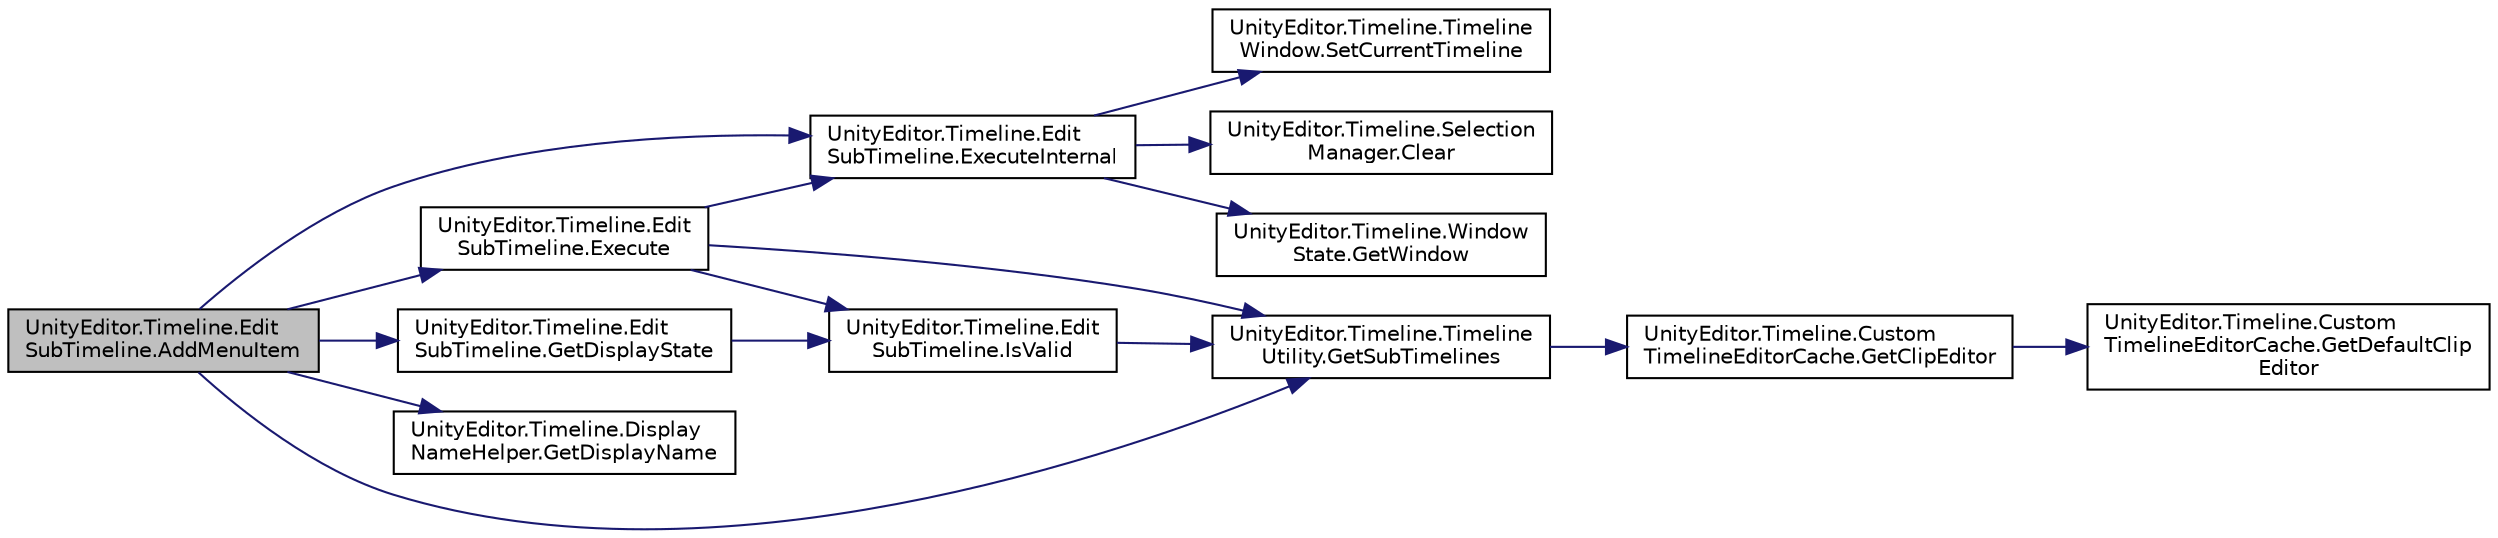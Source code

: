 digraph "UnityEditor.Timeline.EditSubTimeline.AddMenuItem"
{
 // LATEX_PDF_SIZE
  edge [fontname="Helvetica",fontsize="10",labelfontname="Helvetica",labelfontsize="10"];
  node [fontname="Helvetica",fontsize="10",shape=record];
  rankdir="LR";
  Node1 [label="UnityEditor.Timeline.Edit\lSubTimeline.AddMenuItem",height=0.2,width=0.4,color="black", fillcolor="grey75", style="filled", fontcolor="black",tooltip=" "];
  Node1 -> Node2 [color="midnightblue",fontsize="10",style="solid",fontname="Helvetica"];
  Node2 [label="UnityEditor.Timeline.Edit\lSubTimeline.Execute",height=0.2,width=0.4,color="black", fillcolor="white", style="filled",URL="$class_unity_editor_1_1_timeline_1_1_edit_sub_timeline.html#a6c85d33bb3ee7dd2b4bd5654492944d9",tooltip=" "];
  Node2 -> Node3 [color="midnightblue",fontsize="10",style="solid",fontname="Helvetica"];
  Node3 [label="UnityEditor.Timeline.Edit\lSubTimeline.ExecuteInternal",height=0.2,width=0.4,color="black", fillcolor="white", style="filled",URL="$class_unity_editor_1_1_timeline_1_1_edit_sub_timeline.html#addeebd08802b009f725dce3180f54066",tooltip=" "];
  Node3 -> Node4 [color="midnightblue",fontsize="10",style="solid",fontname="Helvetica"];
  Node4 [label="UnityEditor.Timeline.Selection\lManager.Clear",height=0.2,width=0.4,color="black", fillcolor="white", style="filled",URL="$class_unity_editor_1_1_timeline_1_1_selection_manager.html#a587eb1360aef383023f0eb0c7fe0d3a9",tooltip=" "];
  Node3 -> Node5 [color="midnightblue",fontsize="10",style="solid",fontname="Helvetica"];
  Node5 [label="UnityEditor.Timeline.Window\lState.GetWindow",height=0.2,width=0.4,color="black", fillcolor="white", style="filled",URL="$class_unity_editor_1_1_timeline_1_1_window_state.html#af1e0a5f9a63a8aaa835f5ed772a25741",tooltip=" "];
  Node3 -> Node6 [color="midnightblue",fontsize="10",style="solid",fontname="Helvetica"];
  Node6 [label="UnityEditor.Timeline.Timeline\lWindow.SetCurrentTimeline",height=0.2,width=0.4,color="black", fillcolor="white", style="filled",URL="$class_unity_editor_1_1_timeline_1_1_timeline_window.html#a4c9d664536d1ec1ab11a60ebd327fbbd",tooltip=" "];
  Node2 -> Node7 [color="midnightblue",fontsize="10",style="solid",fontname="Helvetica"];
  Node7 [label="UnityEditor.Timeline.Timeline\lUtility.GetSubTimelines",height=0.2,width=0.4,color="black", fillcolor="white", style="filled",URL="$class_unity_editor_1_1_timeline_1_1_timeline_utility.html#a8ad8aaa27b1eddd6510cb615cb66e0ee",tooltip=" "];
  Node7 -> Node8 [color="midnightblue",fontsize="10",style="solid",fontname="Helvetica"];
  Node8 [label="UnityEditor.Timeline.Custom\lTimelineEditorCache.GetClipEditor",height=0.2,width=0.4,color="black", fillcolor="white", style="filled",URL="$class_unity_editor_1_1_timeline_1_1_custom_timeline_editor_cache.html#a4b7f59487a7014735342fd15c71413f1",tooltip=" "];
  Node8 -> Node9 [color="midnightblue",fontsize="10",style="solid",fontname="Helvetica"];
  Node9 [label="UnityEditor.Timeline.Custom\lTimelineEditorCache.GetDefaultClip\lEditor",height=0.2,width=0.4,color="black", fillcolor="white", style="filled",URL="$class_unity_editor_1_1_timeline_1_1_custom_timeline_editor_cache.html#a1965c36388ba999d52895befcac64496",tooltip=" "];
  Node2 -> Node10 [color="midnightblue",fontsize="10",style="solid",fontname="Helvetica"];
  Node10 [label="UnityEditor.Timeline.Edit\lSubTimeline.IsValid",height=0.2,width=0.4,color="black", fillcolor="white", style="filled",URL="$class_unity_editor_1_1_timeline_1_1_edit_sub_timeline.html#aecdd4d3bfa647f911171dd12d63a21d3",tooltip=" "];
  Node10 -> Node7 [color="midnightblue",fontsize="10",style="solid",fontname="Helvetica"];
  Node1 -> Node3 [color="midnightblue",fontsize="10",style="solid",fontname="Helvetica"];
  Node1 -> Node11 [color="midnightblue",fontsize="10",style="solid",fontname="Helvetica"];
  Node11 [label="UnityEditor.Timeline.Display\lNameHelper.GetDisplayName",height=0.2,width=0.4,color="black", fillcolor="white", style="filled",URL="$class_unity_editor_1_1_timeline_1_1_display_name_helper.html#ad3251b7ec96b9ffa07e945125876d056",tooltip=" "];
  Node1 -> Node12 [color="midnightblue",fontsize="10",style="solid",fontname="Helvetica"];
  Node12 [label="UnityEditor.Timeline.Edit\lSubTimeline.GetDisplayState",height=0.2,width=0.4,color="black", fillcolor="white", style="filled",URL="$class_unity_editor_1_1_timeline_1_1_edit_sub_timeline.html#a333471091c8bd617568e748a066a5f28",tooltip=" "];
  Node12 -> Node10 [color="midnightblue",fontsize="10",style="solid",fontname="Helvetica"];
  Node1 -> Node7 [color="midnightblue",fontsize="10",style="solid",fontname="Helvetica"];
}
